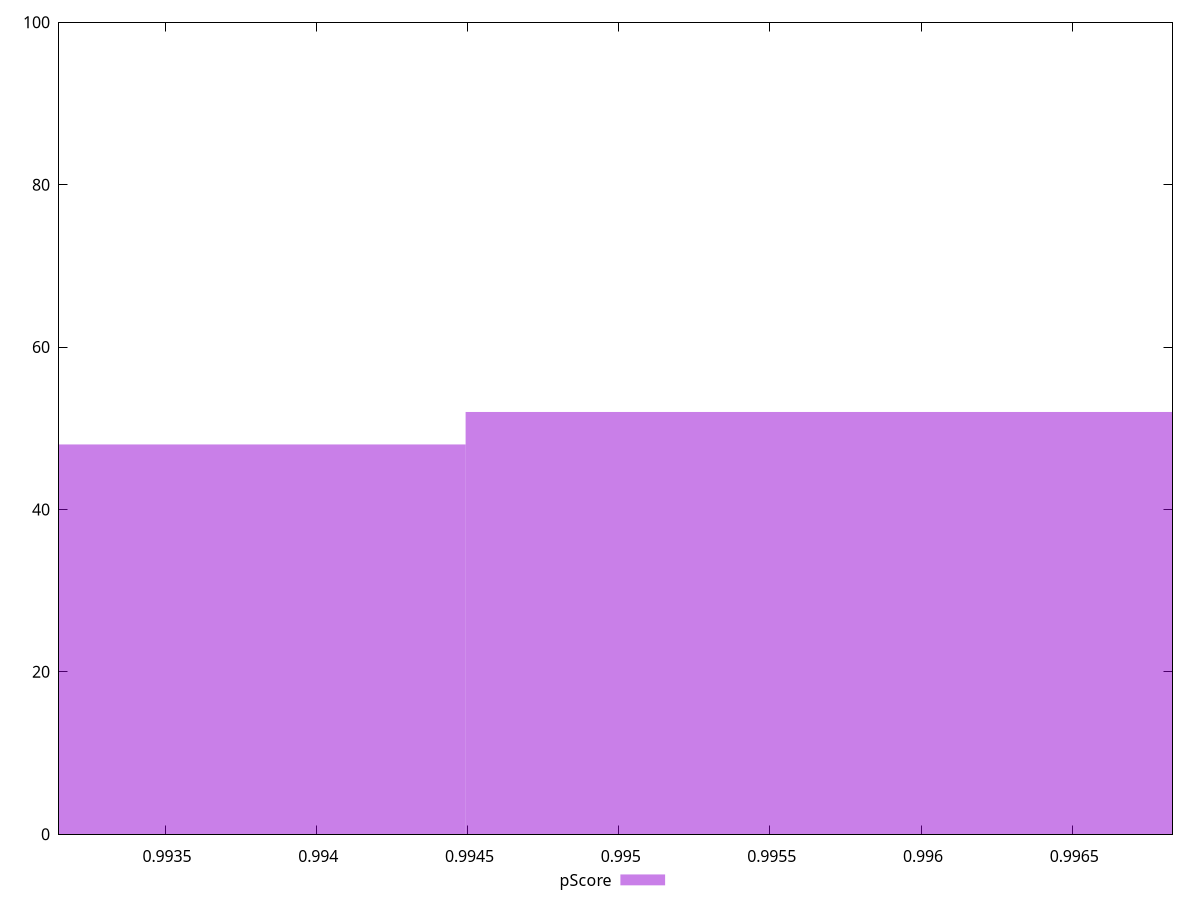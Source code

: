 reset

$pScore <<EOF
0.9925168151006011 48
0.9964710653599661 52
EOF

set key outside below
set boxwidth 0.003954250259364945
set xrange [0.9931492519276602:0.9968317041437396]
set yrange [0:100]
set trange [0:100]
set style fill transparent solid 0.5 noborder
set terminal svg size 640, 490 enhanced background rgb 'white'
set output "report_00008_2021-01-22T20:58:29.167/first-cpu-idle/samples/pages+cached+noadtech/pScore/histogram.svg"

plot $pScore title "pScore" with boxes

reset
